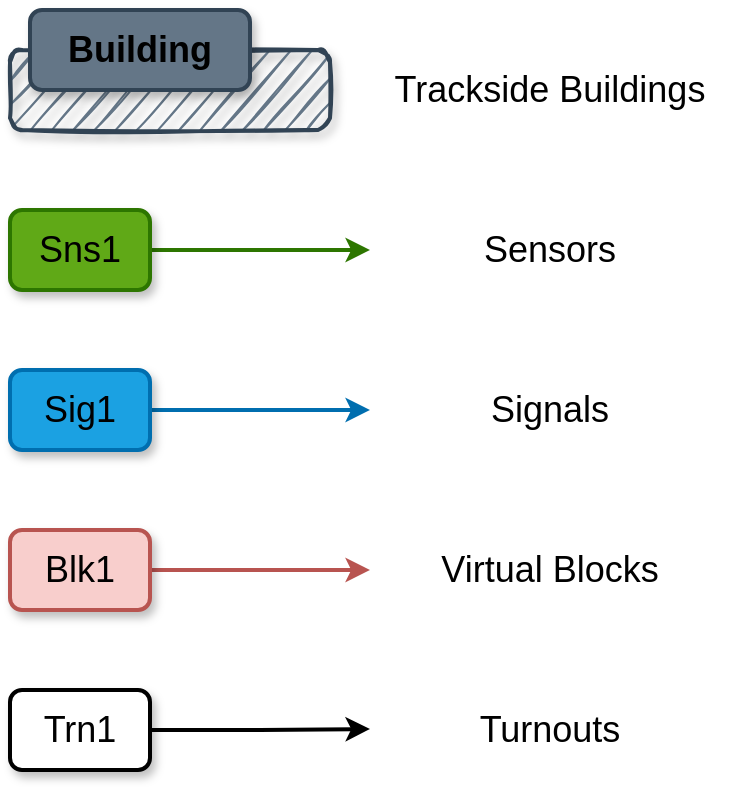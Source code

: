 <mxfile version="19.0.3" type="device"><diagram id="Az_92jOX6P9qZQW1vSpa" name="Page-1"><mxGraphModel dx="1422" dy="905" grid="1" gridSize="10" guides="1" tooltips="1" connect="1" arrows="1" fold="1" page="1" pageScale="1" pageWidth="1169" pageHeight="827" math="0" shadow="0"><root><mxCell id="0"/><mxCell id="1" parent="0"/><mxCell id="ri0wAZeiggEFM8rDjmaN-1" value="" style="rounded=1;whiteSpace=wrap;html=1;fillColor=#647687;strokeColor=#314354;sketch=1;shadow=1;fontColor=#ffffff;glass=0;strokeWidth=2;" vertex="1" parent="1"><mxGeometry x="40" y="80" width="160" height="40" as="geometry"/></mxCell><mxCell id="ri0wAZeiggEFM8rDjmaN-2" value="Building" style="rounded=1;whiteSpace=wrap;html=1;shadow=1;glass=0;sketch=0;fillColor=#647687;fontColor=#000000;strokeColor=#314354;strokeWidth=2;fontSize=18;fontStyle=1" vertex="1" parent="1"><mxGeometry x="50" y="60" width="110" height="40" as="geometry"/></mxCell><mxCell id="ri0wAZeiggEFM8rDjmaN-14" value="" style="edgeStyle=orthogonalEdgeStyle;rounded=0;orthogonalLoop=1;jettySize=auto;html=1;fontSize=18;fontColor=#000000;fillColor=#60a917;strokeColor=#2D7600;strokeWidth=2;" edge="1" parent="1" source="ri0wAZeiggEFM8rDjmaN-3" target="ri0wAZeiggEFM8rDjmaN-12"><mxGeometry relative="1" as="geometry"/></mxCell><mxCell id="ri0wAZeiggEFM8rDjmaN-3" value="Sns1" style="rounded=1;whiteSpace=wrap;html=1;shadow=1;glass=0;sketch=0;fontSize=18;fontColor=#000000;strokeWidth=2;fillColor=#60a917;strokeColor=#2D7600;" vertex="1" parent="1"><mxGeometry x="40" y="160" width="70" height="40" as="geometry"/></mxCell><mxCell id="ri0wAZeiggEFM8rDjmaN-15" value="" style="edgeStyle=orthogonalEdgeStyle;rounded=0;orthogonalLoop=1;jettySize=auto;html=1;fontSize=18;fontColor=#000000;fillColor=#1ba1e2;strokeColor=#006EAF;strokeWidth=2;" edge="1" parent="1" source="ri0wAZeiggEFM8rDjmaN-4" target="ri0wAZeiggEFM8rDjmaN-11"><mxGeometry relative="1" as="geometry"/></mxCell><mxCell id="ri0wAZeiggEFM8rDjmaN-4" value="Sig1" style="rounded=1;whiteSpace=wrap;html=1;shadow=1;glass=0;sketch=0;fontSize=18;fontColor=#000000;strokeWidth=2;fillColor=#1ba1e2;strokeColor=#006EAF;" vertex="1" parent="1"><mxGeometry x="40" y="240" width="70" height="40" as="geometry"/></mxCell><mxCell id="ri0wAZeiggEFM8rDjmaN-16" value="" style="edgeStyle=orthogonalEdgeStyle;rounded=0;orthogonalLoop=1;jettySize=auto;html=1;fontSize=18;fontColor=#000000;fillColor=#f8cecc;strokeColor=#b85450;strokeWidth=2;" edge="1" parent="1" source="ri0wAZeiggEFM8rDjmaN-5" target="ri0wAZeiggEFM8rDjmaN-10"><mxGeometry relative="1" as="geometry"/></mxCell><mxCell id="ri0wAZeiggEFM8rDjmaN-5" value="Blk1" style="rounded=1;whiteSpace=wrap;html=1;shadow=1;glass=0;sketch=0;fontSize=18;strokeWidth=2;fillColor=#f8cecc;strokeColor=#b85450;" vertex="1" parent="1"><mxGeometry x="40" y="320" width="70" height="40" as="geometry"/></mxCell><mxCell id="ri0wAZeiggEFM8rDjmaN-17" value="" style="edgeStyle=orthogonalEdgeStyle;rounded=0;orthogonalLoop=1;jettySize=auto;html=1;fontSize=18;fontColor=#000000;strokeWidth=2;" edge="1" parent="1" source="ri0wAZeiggEFM8rDjmaN-6" target="ri0wAZeiggEFM8rDjmaN-7"><mxGeometry relative="1" as="geometry"/></mxCell><mxCell id="ri0wAZeiggEFM8rDjmaN-6" value="Trn1" style="rounded=1;whiteSpace=wrap;html=1;shadow=1;glass=0;sketch=0;fontSize=18;fontColor=#000000;strokeWidth=2;" vertex="1" parent="1"><mxGeometry x="40" y="400" width="70" height="40" as="geometry"/></mxCell><mxCell id="ri0wAZeiggEFM8rDjmaN-7" value="Turnouts" style="text;html=1;strokeColor=none;fillColor=none;align=center;verticalAlign=middle;whiteSpace=wrap;rounded=0;shadow=1;glass=0;sketch=0;fontSize=18;fontColor=#000000;" vertex="1" parent="1"><mxGeometry x="220" y="399" width="180" height="41" as="geometry"/></mxCell><mxCell id="ri0wAZeiggEFM8rDjmaN-10" value="Virtual Blocks" style="text;html=1;strokeColor=none;fillColor=none;align=center;verticalAlign=middle;whiteSpace=wrap;rounded=0;shadow=1;glass=0;sketch=0;fontSize=18;fontColor=#000000;" vertex="1" parent="1"><mxGeometry x="220" y="320" width="180" height="40" as="geometry"/></mxCell><mxCell id="ri0wAZeiggEFM8rDjmaN-11" value="Signals" style="text;html=1;strokeColor=none;fillColor=none;align=center;verticalAlign=middle;whiteSpace=wrap;rounded=0;shadow=1;glass=0;sketch=0;fontSize=18;fontColor=#000000;" vertex="1" parent="1"><mxGeometry x="220" y="240" width="180" height="40" as="geometry"/></mxCell><mxCell id="ri0wAZeiggEFM8rDjmaN-12" value="Sensors" style="text;html=1;strokeColor=none;fillColor=none;align=center;verticalAlign=middle;whiteSpace=wrap;rounded=0;shadow=1;glass=0;sketch=0;fontSize=18;fontColor=#000000;" vertex="1" parent="1"><mxGeometry x="220" y="160" width="180" height="40" as="geometry"/></mxCell><mxCell id="ri0wAZeiggEFM8rDjmaN-13" value="Trackside Buildings" style="text;html=1;strokeColor=none;fillColor=none;align=center;verticalAlign=middle;whiteSpace=wrap;rounded=0;shadow=1;glass=0;sketch=0;fontSize=18;fontColor=#000000;" vertex="1" parent="1"><mxGeometry x="220" y="80" width="180" height="40" as="geometry"/></mxCell></root></mxGraphModel></diagram></mxfile>